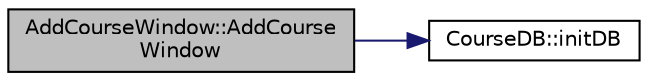 digraph "AddCourseWindow::AddCourseWindow"
{
  edge [fontname="Helvetica",fontsize="10",labelfontname="Helvetica",labelfontsize="10"];
  node [fontname="Helvetica",fontsize="10",shape=record];
  rankdir="LR";
  Node1 [label="AddCourseWindow::AddCourse\lWindow",height=0.2,width=0.4,color="black", fillcolor="grey75", style="filled", fontcolor="black"];
  Node1 -> Node2 [color="midnightblue",fontsize="10",style="solid",fontname="Helvetica"];
  Node2 [label="CourseDB::initDB",height=0.2,width=0.4,color="black", fillcolor="white", style="filled",URL="$class_course_d_b.html#af310392b1ba647e7d0d320ac64fec301",tooltip="creating a new database file named \"courses.db\" and creating a new table named \"COURSES\" in the datab..."];
}
